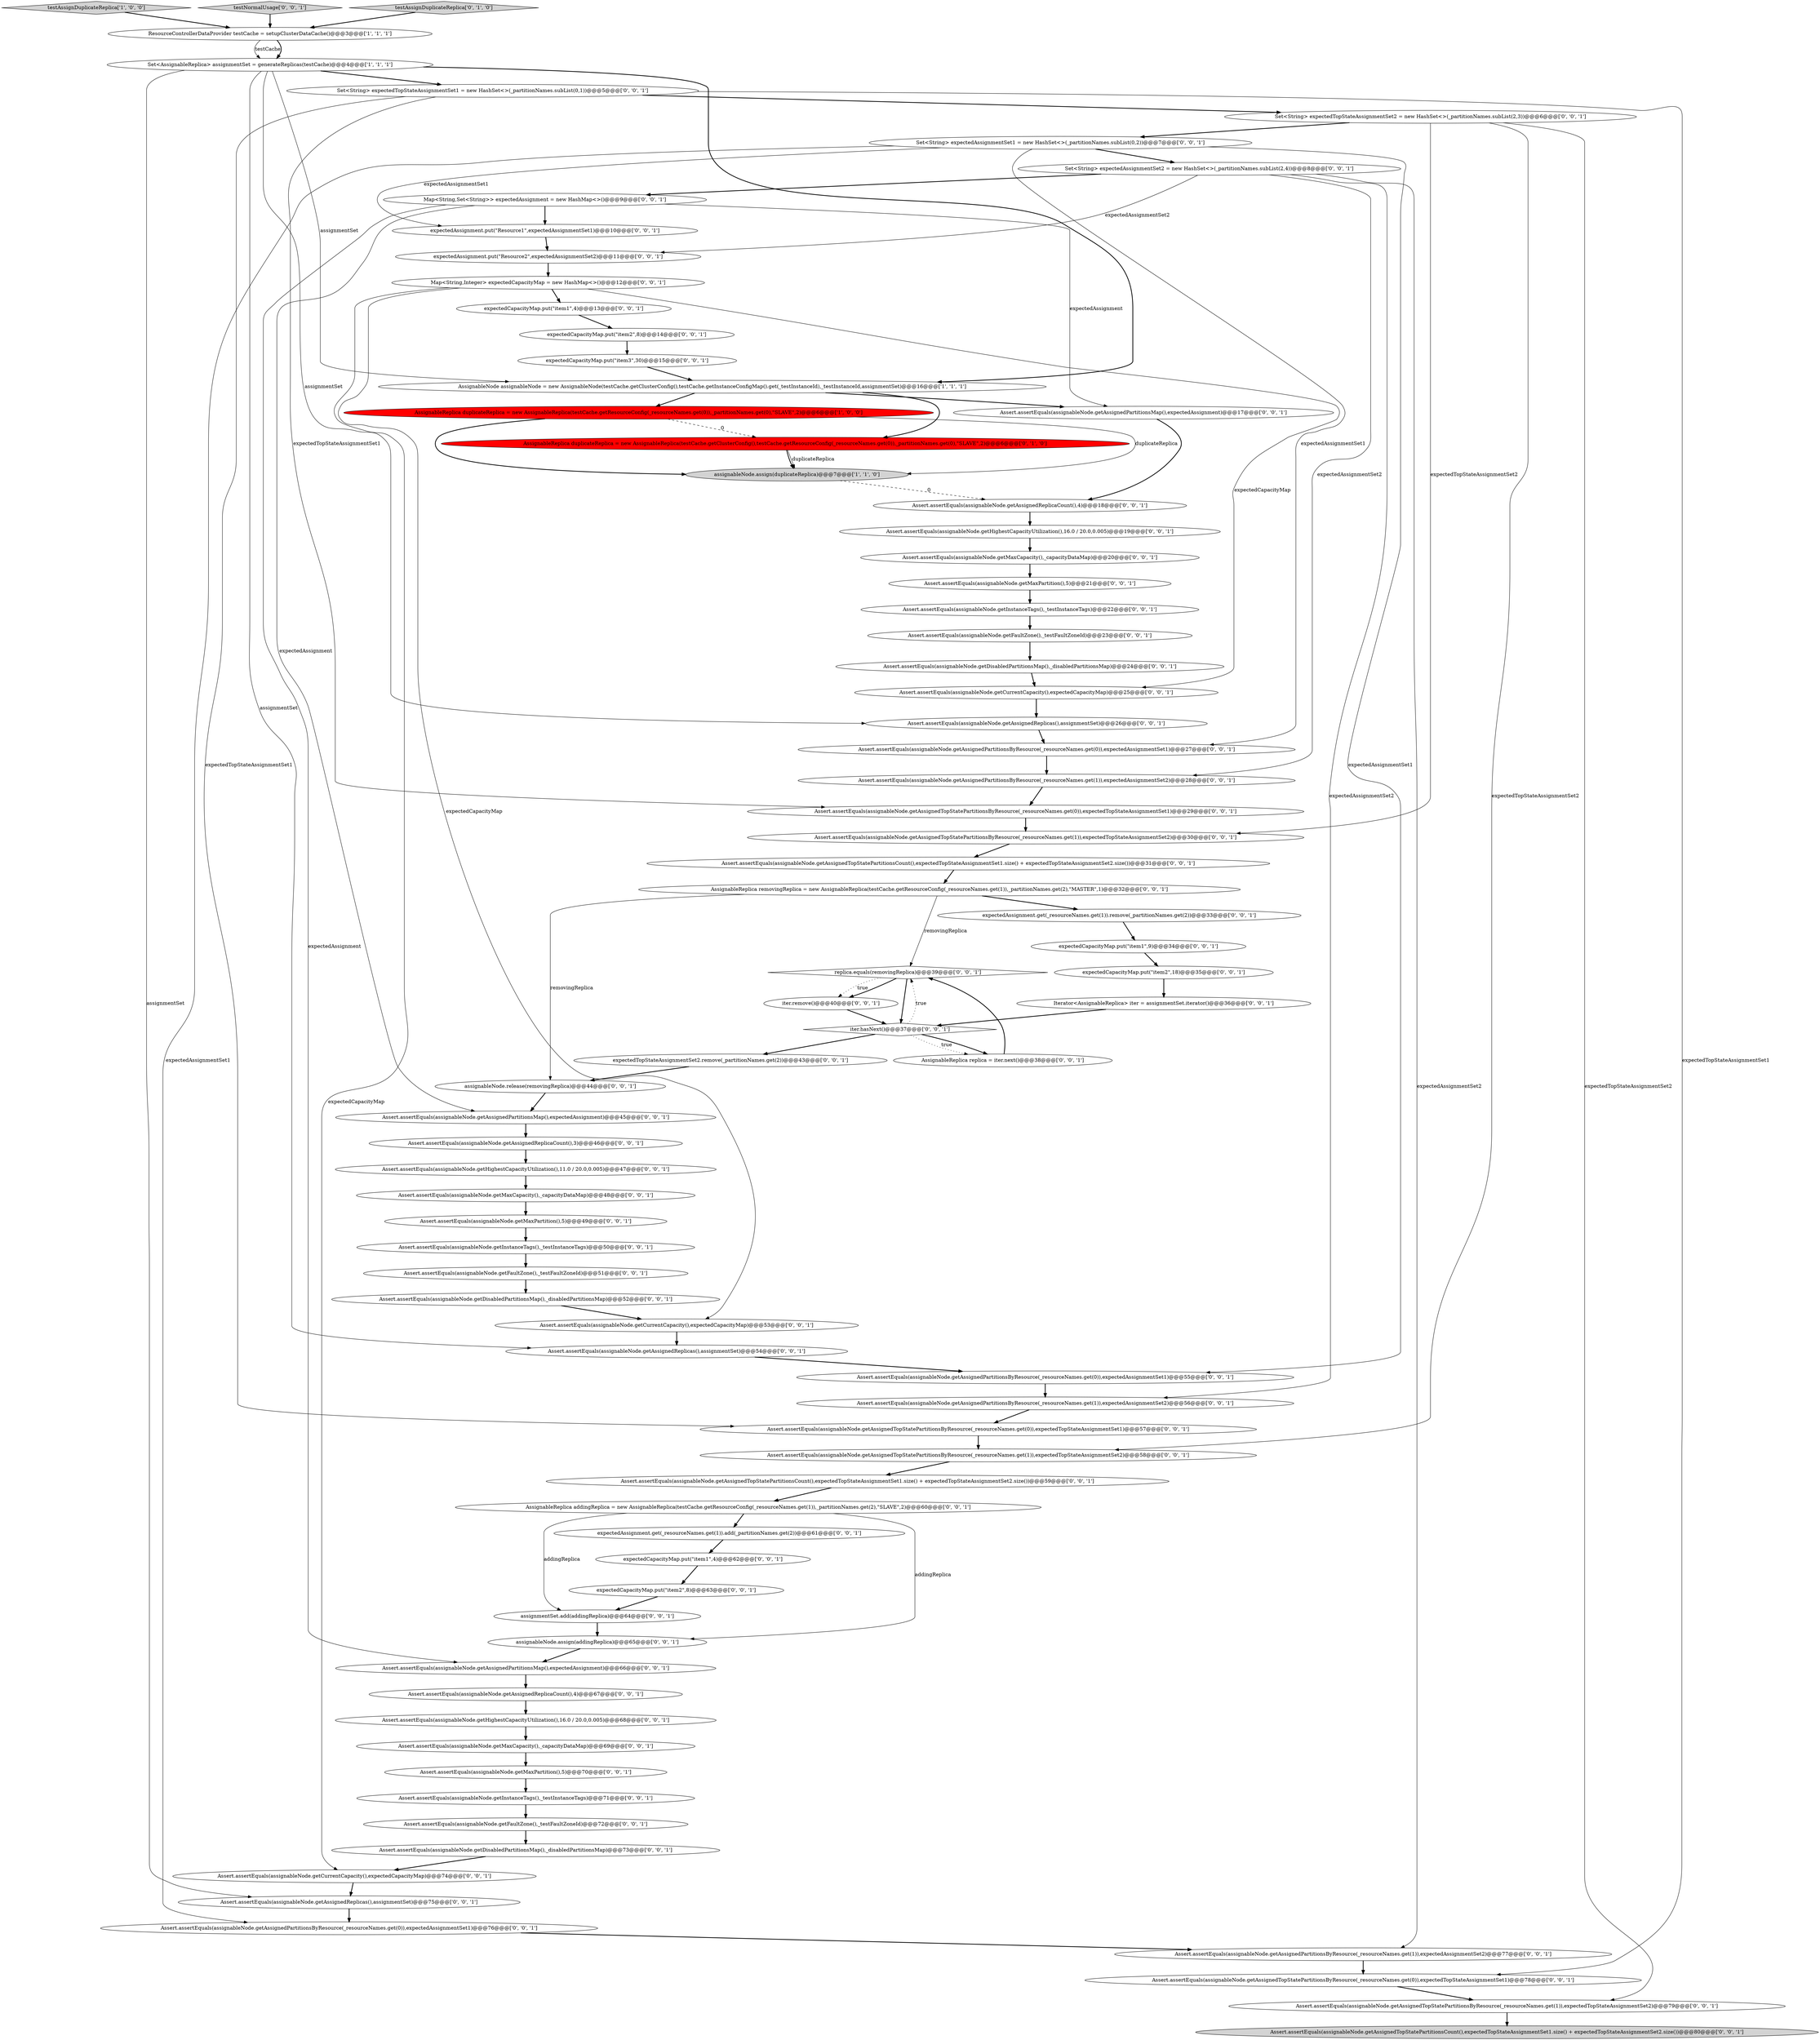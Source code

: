 digraph {
17 [style = filled, label = "Assert.assertEquals(assignableNode.getCurrentCapacity(),expectedCapacityMap)@@@74@@@['0', '0', '1']", fillcolor = white, shape = ellipse image = "AAA0AAABBB3BBB"];
51 [style = filled, label = "Assert.assertEquals(assignableNode.getAssignedTopStatePartitionsByResource(_resourceNames.get(1)),expectedTopStateAssignmentSet2)@@@30@@@['0', '0', '1']", fillcolor = white, shape = ellipse image = "AAA0AAABBB3BBB"];
55 [style = filled, label = "Assert.assertEquals(assignableNode.getFaultZone(),_testFaultZoneId)@@@72@@@['0', '0', '1']", fillcolor = white, shape = ellipse image = "AAA0AAABBB3BBB"];
21 [style = filled, label = "Assert.assertEquals(assignableNode.getMaxPartition(),5)@@@21@@@['0', '0', '1']", fillcolor = white, shape = ellipse image = "AAA0AAABBB3BBB"];
4 [style = filled, label = "testAssignDuplicateReplica['1', '0', '0']", fillcolor = lightgray, shape = diamond image = "AAA0AAABBB1BBB"];
26 [style = filled, label = "Assert.assertEquals(assignableNode.getHighestCapacityUtilization(),16.0 / 20.0,0.005)@@@68@@@['0', '0', '1']", fillcolor = white, shape = ellipse image = "AAA0AAABBB3BBB"];
39 [style = filled, label = "Set<String> expectedAssignmentSet1 = new HashSet<>(_partitionNames.subList(0,2))@@@7@@@['0', '0', '1']", fillcolor = white, shape = ellipse image = "AAA0AAABBB3BBB"];
18 [style = filled, label = "assignableNode.assign(addingReplica)@@@65@@@['0', '0', '1']", fillcolor = white, shape = ellipse image = "AAA0AAABBB3BBB"];
70 [style = filled, label = "expectedAssignment.get(_resourceNames.get(1)).add(_partitionNames.get(2))@@@61@@@['0', '0', '1']", fillcolor = white, shape = ellipse image = "AAA0AAABBB3BBB"];
74 [style = filled, label = "Assert.assertEquals(assignableNode.getAssignedPartitionsMap(),expectedAssignment)@@@66@@@['0', '0', '1']", fillcolor = white, shape = ellipse image = "AAA0AAABBB3BBB"];
34 [style = filled, label = "Assert.assertEquals(assignableNode.getDisabledPartitionsMap(),_disabledPartitionsMap)@@@24@@@['0', '0', '1']", fillcolor = white, shape = ellipse image = "AAA0AAABBB3BBB"];
36 [style = filled, label = "AssignableReplica replica = iter.next()@@@38@@@['0', '0', '1']", fillcolor = white, shape = ellipse image = "AAA0AAABBB3BBB"];
45 [style = filled, label = "testNormalUsage['0', '0', '1']", fillcolor = lightgray, shape = diamond image = "AAA0AAABBB3BBB"];
0 [style = filled, label = "assignableNode.assign(duplicateReplica)@@@7@@@['1', '1', '0']", fillcolor = lightgray, shape = ellipse image = "AAA0AAABBB1BBB"];
3 [style = filled, label = "AssignableNode assignableNode = new AssignableNode(testCache.getClusterConfig(),testCache.getInstanceConfigMap().get(_testInstanceId),_testInstanceId,assignmentSet)@@@16@@@['1', '1', '1']", fillcolor = white, shape = ellipse image = "AAA0AAABBB1BBB"];
49 [style = filled, label = "Assert.assertEquals(assignableNode.getAssignedPartitionsMap(),expectedAssignment)@@@45@@@['0', '0', '1']", fillcolor = white, shape = ellipse image = "AAA0AAABBB3BBB"];
53 [style = filled, label = "Assert.assertEquals(assignableNode.getMaxCapacity(),_capacityDataMap)@@@48@@@['0', '0', '1']", fillcolor = white, shape = ellipse image = "AAA0AAABBB3BBB"];
72 [style = filled, label = "Assert.assertEquals(assignableNode.getAssignedTopStatePartitionsCount(),expectedTopStateAssignmentSet1.size() + expectedTopStateAssignmentSet2.size())@@@31@@@['0', '0', '1']", fillcolor = white, shape = ellipse image = "AAA0AAABBB3BBB"];
77 [style = filled, label = "replica.equals(removingReplica)@@@39@@@['0', '0', '1']", fillcolor = white, shape = diamond image = "AAA0AAABBB3BBB"];
42 [style = filled, label = "Assert.assertEquals(assignableNode.getFaultZone(),_testFaultZoneId)@@@23@@@['0', '0', '1']", fillcolor = white, shape = ellipse image = "AAA0AAABBB3BBB"];
10 [style = filled, label = "expectedCapacityMap.put(\"item2\",8)@@@63@@@['0', '0', '1']", fillcolor = white, shape = ellipse image = "AAA0AAABBB3BBB"];
69 [style = filled, label = "Assert.assertEquals(assignableNode.getAssignedPartitionsByResource(_resourceNames.get(1)),expectedAssignmentSet2)@@@56@@@['0', '0', '1']", fillcolor = white, shape = ellipse image = "AAA0AAABBB3BBB"];
76 [style = filled, label = "Assert.assertEquals(assignableNode.getAssignedReplicas(),assignmentSet)@@@54@@@['0', '0', '1']", fillcolor = white, shape = ellipse image = "AAA0AAABBB3BBB"];
71 [style = filled, label = "Assert.assertEquals(assignableNode.getHighestCapacityUtilization(),16.0 / 20.0,0.005)@@@19@@@['0', '0', '1']", fillcolor = white, shape = ellipse image = "AAA0AAABBB3BBB"];
15 [style = filled, label = "expectedAssignment.get(_resourceNames.get(1)).remove(_partitionNames.get(2))@@@33@@@['0', '0', '1']", fillcolor = white, shape = ellipse image = "AAA0AAABBB3BBB"];
5 [style = filled, label = "ResourceControllerDataProvider testCache = setupClusterDataCache()@@@3@@@['1', '1', '1']", fillcolor = white, shape = ellipse image = "AAA0AAABBB1BBB"];
27 [style = filled, label = "assignmentSet.add(addingReplica)@@@64@@@['0', '0', '1']", fillcolor = white, shape = ellipse image = "AAA0AAABBB3BBB"];
63 [style = filled, label = "Assert.assertEquals(assignableNode.getCurrentCapacity(),expectedCapacityMap)@@@25@@@['0', '0', '1']", fillcolor = white, shape = ellipse image = "AAA0AAABBB3BBB"];
67 [style = filled, label = "Iterator<AssignableReplica> iter = assignmentSet.iterator()@@@36@@@['0', '0', '1']", fillcolor = white, shape = ellipse image = "AAA0AAABBB3BBB"];
65 [style = filled, label = "Assert.assertEquals(assignableNode.getAssignedReplicas(),assignmentSet)@@@75@@@['0', '0', '1']", fillcolor = white, shape = ellipse image = "AAA0AAABBB3BBB"];
1 [style = filled, label = "AssignableReplica duplicateReplica = new AssignableReplica(testCache.getResourceConfig(_resourceNames.get(0)),_partitionNames.get(0),\"SLAVE\",2)@@@6@@@['1', '0', '0']", fillcolor = red, shape = ellipse image = "AAA1AAABBB1BBB"];
60 [style = filled, label = "Assert.assertEquals(assignableNode.getAssignedPartitionsByResource(_resourceNames.get(1)),expectedAssignmentSet2)@@@28@@@['0', '0', '1']", fillcolor = white, shape = ellipse image = "AAA0AAABBB3BBB"];
38 [style = filled, label = "Assert.assertEquals(assignableNode.getFaultZone(),_testFaultZoneId)@@@51@@@['0', '0', '1']", fillcolor = white, shape = ellipse image = "AAA0AAABBB3BBB"];
50 [style = filled, label = "iter.hasNext()@@@37@@@['0', '0', '1']", fillcolor = white, shape = diamond image = "AAA0AAABBB3BBB"];
46 [style = filled, label = "Assert.assertEquals(assignableNode.getAssignedTopStatePartitionsByResource(_resourceNames.get(1)),expectedTopStateAssignmentSet2)@@@58@@@['0', '0', '1']", fillcolor = white, shape = ellipse image = "AAA0AAABBB3BBB"];
29 [style = filled, label = "Assert.assertEquals(assignableNode.getAssignedReplicaCount(),3)@@@46@@@['0', '0', '1']", fillcolor = white, shape = ellipse image = "AAA0AAABBB3BBB"];
68 [style = filled, label = "Assert.assertEquals(assignableNode.getCurrentCapacity(),expectedCapacityMap)@@@53@@@['0', '0', '1']", fillcolor = white, shape = ellipse image = "AAA0AAABBB3BBB"];
73 [style = filled, label = "Assert.assertEquals(assignableNode.getAssignedTopStatePartitionsByResource(_resourceNames.get(0)),expectedTopStateAssignmentSet1)@@@78@@@['0', '0', '1']", fillcolor = white, shape = ellipse image = "AAA0AAABBB3BBB"];
66 [style = filled, label = "Assert.assertEquals(assignableNode.getHighestCapacityUtilization(),11.0 / 20.0,0.005)@@@47@@@['0', '0', '1']", fillcolor = white, shape = ellipse image = "AAA0AAABBB3BBB"];
31 [style = filled, label = "expectedTopStateAssignmentSet2.remove(_partitionNames.get(2))@@@43@@@['0', '0', '1']", fillcolor = white, shape = ellipse image = "AAA0AAABBB3BBB"];
47 [style = filled, label = "Assert.assertEquals(assignableNode.getAssignedTopStatePartitionsByResource(_resourceNames.get(0)),expectedTopStateAssignmentSet1)@@@57@@@['0', '0', '1']", fillcolor = white, shape = ellipse image = "AAA0AAABBB3BBB"];
8 [style = filled, label = "expectedCapacityMap.put(\"item1\",4)@@@13@@@['0', '0', '1']", fillcolor = white, shape = ellipse image = "AAA0AAABBB3BBB"];
32 [style = filled, label = "Map<String,Integer> expectedCapacityMap = new HashMap<>()@@@12@@@['0', '0', '1']", fillcolor = white, shape = ellipse image = "AAA0AAABBB3BBB"];
54 [style = filled, label = "AssignableReplica removingReplica = new AssignableReplica(testCache.getResourceConfig(_resourceNames.get(1)),_partitionNames.get(2),\"MASTER\",1)@@@32@@@['0', '0', '1']", fillcolor = white, shape = ellipse image = "AAA0AAABBB3BBB"];
61 [style = filled, label = "Set<String> expectedTopStateAssignmentSet1 = new HashSet<>(_partitionNames.subList(0,1))@@@5@@@['0', '0', '1']", fillcolor = white, shape = ellipse image = "AAA0AAABBB3BBB"];
75 [style = filled, label = "Assert.assertEquals(assignableNode.getInstanceTags(),_testInstanceTags)@@@50@@@['0', '0', '1']", fillcolor = white, shape = ellipse image = "AAA0AAABBB3BBB"];
79 [style = filled, label = "Assert.assertEquals(assignableNode.getAssignedTopStatePartitionsCount(),expectedTopStateAssignmentSet1.size() + expectedTopStateAssignmentSet2.size())@@@80@@@['0', '0', '1']", fillcolor = lightgray, shape = ellipse image = "AAA0AAABBB3BBB"];
6 [style = filled, label = "testAssignDuplicateReplica['0', '1', '0']", fillcolor = lightgray, shape = diamond image = "AAA0AAABBB2BBB"];
28 [style = filled, label = "Assert.assertEquals(assignableNode.getDisabledPartitionsMap(),_disabledPartitionsMap)@@@52@@@['0', '0', '1']", fillcolor = white, shape = ellipse image = "AAA0AAABBB3BBB"];
64 [style = filled, label = "assignableNode.release(removingReplica)@@@44@@@['0', '0', '1']", fillcolor = white, shape = ellipse image = "AAA0AAABBB3BBB"];
58 [style = filled, label = "Assert.assertEquals(assignableNode.getAssignedTopStatePartitionsByResource(_resourceNames.get(1)),expectedTopStateAssignmentSet2)@@@79@@@['0', '0', '1']", fillcolor = white, shape = ellipse image = "AAA0AAABBB3BBB"];
59 [style = filled, label = "Assert.assertEquals(assignableNode.getAssignedReplicas(),assignmentSet)@@@26@@@['0', '0', '1']", fillcolor = white, shape = ellipse image = "AAA0AAABBB3BBB"];
81 [style = filled, label = "Set<String> expectedAssignmentSet2 = new HashSet<>(_partitionNames.subList(2,4))@@@8@@@['0', '0', '1']", fillcolor = white, shape = ellipse image = "AAA0AAABBB3BBB"];
43 [style = filled, label = "AssignableReplica addingReplica = new AssignableReplica(testCache.getResourceConfig(_resourceNames.get(1)),_partitionNames.get(2),\"SLAVE\",2)@@@60@@@['0', '0', '1']", fillcolor = white, shape = ellipse image = "AAA0AAABBB3BBB"];
80 [style = filled, label = "Assert.assertEquals(assignableNode.getMaxPartition(),5)@@@70@@@['0', '0', '1']", fillcolor = white, shape = ellipse image = "AAA0AAABBB3BBB"];
33 [style = filled, label = "Assert.assertEquals(assignableNode.getInstanceTags(),_testInstanceTags)@@@22@@@['0', '0', '1']", fillcolor = white, shape = ellipse image = "AAA0AAABBB3BBB"];
20 [style = filled, label = "iter.remove()@@@40@@@['0', '0', '1']", fillcolor = white, shape = ellipse image = "AAA0AAABBB3BBB"];
14 [style = filled, label = "Assert.assertEquals(assignableNode.getAssignedReplicaCount(),4)@@@18@@@['0', '0', '1']", fillcolor = white, shape = ellipse image = "AAA0AAABBB3BBB"];
35 [style = filled, label = "Assert.assertEquals(assignableNode.getAssignedPartitionsByResource(_resourceNames.get(0)),expectedAssignmentSet1)@@@76@@@['0', '0', '1']", fillcolor = white, shape = ellipse image = "AAA0AAABBB3BBB"];
57 [style = filled, label = "Assert.assertEquals(assignableNode.getDisabledPartitionsMap(),_disabledPartitionsMap)@@@73@@@['0', '0', '1']", fillcolor = white, shape = ellipse image = "AAA0AAABBB3BBB"];
56 [style = filled, label = "expectedAssignment.put(\"Resource1\",expectedAssignmentSet1)@@@10@@@['0', '0', '1']", fillcolor = white, shape = ellipse image = "AAA0AAABBB3BBB"];
52 [style = filled, label = "Assert.assertEquals(assignableNode.getAssignedTopStatePartitionsByResource(_resourceNames.get(0)),expectedTopStateAssignmentSet1)@@@29@@@['0', '0', '1']", fillcolor = white, shape = ellipse image = "AAA0AAABBB3BBB"];
9 [style = filled, label = "Assert.assertEquals(assignableNode.getMaxPartition(),5)@@@49@@@['0', '0', '1']", fillcolor = white, shape = ellipse image = "AAA0AAABBB3BBB"];
16 [style = filled, label = "expectedCapacityMap.put(\"item1\",4)@@@62@@@['0', '0', '1']", fillcolor = white, shape = ellipse image = "AAA0AAABBB3BBB"];
7 [style = filled, label = "AssignableReplica duplicateReplica = new AssignableReplica(testCache.getClusterConfig(),testCache.getResourceConfig(_resourceNames.get(0)),_partitionNames.get(0),\"SLAVE\",2)@@@6@@@['0', '1', '0']", fillcolor = red, shape = ellipse image = "AAA1AAABBB2BBB"];
48 [style = filled, label = "Map<String,Set<String>> expectedAssignment = new HashMap<>()@@@9@@@['0', '0', '1']", fillcolor = white, shape = ellipse image = "AAA0AAABBB3BBB"];
44 [style = filled, label = "Assert.assertEquals(assignableNode.getAssignedPartitionsByResource(_resourceNames.get(1)),expectedAssignmentSet2)@@@77@@@['0', '0', '1']", fillcolor = white, shape = ellipse image = "AAA0AAABBB3BBB"];
12 [style = filled, label = "expectedCapacityMap.put(\"item2\",18)@@@35@@@['0', '0', '1']", fillcolor = white, shape = ellipse image = "AAA0AAABBB3BBB"];
37 [style = filled, label = "Assert.assertEquals(assignableNode.getAssignedTopStatePartitionsCount(),expectedTopStateAssignmentSet1.size() + expectedTopStateAssignmentSet2.size())@@@59@@@['0', '0', '1']", fillcolor = white, shape = ellipse image = "AAA0AAABBB3BBB"];
62 [style = filled, label = "expectedCapacityMap.put(\"item1\",9)@@@34@@@['0', '0', '1']", fillcolor = white, shape = ellipse image = "AAA0AAABBB3BBB"];
19 [style = filled, label = "expectedAssignment.put(\"Resource2\",expectedAssignmentSet2)@@@11@@@['0', '0', '1']", fillcolor = white, shape = ellipse image = "AAA0AAABBB3BBB"];
23 [style = filled, label = "Assert.assertEquals(assignableNode.getAssignedPartitionsByResource(_resourceNames.get(0)),expectedAssignmentSet1)@@@55@@@['0', '0', '1']", fillcolor = white, shape = ellipse image = "AAA0AAABBB3BBB"];
25 [style = filled, label = "Assert.assertEquals(assignableNode.getInstanceTags(),_testInstanceTags)@@@71@@@['0', '0', '1']", fillcolor = white, shape = ellipse image = "AAA0AAABBB3BBB"];
30 [style = filled, label = "expectedCapacityMap.put(\"item2\",8)@@@14@@@['0', '0', '1']", fillcolor = white, shape = ellipse image = "AAA0AAABBB3BBB"];
78 [style = filled, label = "Assert.assertEquals(assignableNode.getMaxCapacity(),_capacityDataMap)@@@20@@@['0', '0', '1']", fillcolor = white, shape = ellipse image = "AAA0AAABBB3BBB"];
41 [style = filled, label = "Assert.assertEquals(assignableNode.getAssignedPartitionsMap(),expectedAssignment)@@@17@@@['0', '0', '1']", fillcolor = white, shape = ellipse image = "AAA0AAABBB3BBB"];
40 [style = filled, label = "Assert.assertEquals(assignableNode.getAssignedPartitionsByResource(_resourceNames.get(0)),expectedAssignmentSet1)@@@27@@@['0', '0', '1']", fillcolor = white, shape = ellipse image = "AAA0AAABBB3BBB"];
22 [style = filled, label = "Assert.assertEquals(assignableNode.getMaxCapacity(),_capacityDataMap)@@@69@@@['0', '0', '1']", fillcolor = white, shape = ellipse image = "AAA0AAABBB3BBB"];
11 [style = filled, label = "expectedCapacityMap.put(\"item3\",30)@@@15@@@['0', '0', '1']", fillcolor = white, shape = ellipse image = "AAA0AAABBB3BBB"];
2 [style = filled, label = "Set<AssignableReplica> assignmentSet = generateReplicas(testCache)@@@4@@@['1', '1', '1']", fillcolor = white, shape = ellipse image = "AAA0AAABBB1BBB"];
24 [style = filled, label = "Assert.assertEquals(assignableNode.getAssignedReplicaCount(),4)@@@67@@@['0', '0', '1']", fillcolor = white, shape = ellipse image = "AAA0AAABBB3BBB"];
13 [style = filled, label = "Set<String> expectedTopStateAssignmentSet2 = new HashSet<>(_partitionNames.subList(2,3))@@@6@@@['0', '0', '1']", fillcolor = white, shape = ellipse image = "AAA0AAABBB3BBB"];
8->30 [style = bold, label=""];
13->58 [style = solid, label="expectedTopStateAssignmentSet2"];
80->25 [style = bold, label=""];
73->58 [style = bold, label=""];
48->74 [style = solid, label="expectedAssignment"];
54->77 [style = solid, label="removingReplica"];
75->38 [style = bold, label=""];
81->44 [style = solid, label="expectedAssignmentSet2"];
2->61 [style = bold, label=""];
26->22 [style = bold, label=""];
30->11 [style = bold, label=""];
37->43 [style = bold, label=""];
78->21 [style = bold, label=""];
55->57 [style = bold, label=""];
2->65 [style = solid, label="assignmentSet"];
33->42 [style = bold, label=""];
22->80 [style = bold, label=""];
61->52 [style = solid, label="expectedTopStateAssignmentSet1"];
36->77 [style = bold, label=""];
1->7 [style = dashed, label="0"];
32->17 [style = solid, label="expectedCapacityMap"];
7->0 [style = solid, label="duplicateReplica"];
43->70 [style = bold, label=""];
48->41 [style = solid, label="expectedAssignment"];
32->68 [style = solid, label="expectedCapacityMap"];
39->35 [style = solid, label="expectedAssignmentSet1"];
43->18 [style = solid, label="addingReplica"];
2->59 [style = solid, label="assignmentSet"];
35->44 [style = bold, label=""];
81->48 [style = bold, label=""];
43->27 [style = solid, label="addingReplica"];
38->28 [style = bold, label=""];
68->76 [style = bold, label=""];
44->73 [style = bold, label=""];
25->55 [style = bold, label=""];
50->77 [style = dotted, label="true"];
39->81 [style = bold, label=""];
61->13 [style = bold, label=""];
7->0 [style = bold, label=""];
29->66 [style = bold, label=""];
1->0 [style = bold, label=""];
50->36 [style = dotted, label="true"];
17->65 [style = bold, label=""];
14->71 [style = bold, label=""];
46->37 [style = bold, label=""];
58->79 [style = bold, label=""];
76->23 [style = bold, label=""];
3->7 [style = bold, label=""];
50->31 [style = bold, label=""];
54->64 [style = solid, label="removingReplica"];
39->56 [style = solid, label="expectedAssignmentSet1"];
52->51 [style = bold, label=""];
2->3 [style = solid, label="assignmentSet"];
71->78 [style = bold, label=""];
61->73 [style = solid, label="expectedTopStateAssignmentSet1"];
13->51 [style = solid, label="expectedTopStateAssignmentSet2"];
27->18 [style = bold, label=""];
57->17 [style = bold, label=""];
74->24 [style = bold, label=""];
3->1 [style = bold, label=""];
81->60 [style = solid, label="expectedAssignmentSet2"];
63->59 [style = bold, label=""];
48->49 [style = solid, label="expectedAssignment"];
2->3 [style = bold, label=""];
5->2 [style = solid, label="testCache"];
77->20 [style = dotted, label="true"];
65->35 [style = bold, label=""];
13->39 [style = bold, label=""];
2->76 [style = solid, label="assignmentSet"];
51->72 [style = bold, label=""];
54->15 [style = bold, label=""];
70->16 [style = bold, label=""];
24->26 [style = bold, label=""];
6->5 [style = bold, label=""];
32->8 [style = bold, label=""];
39->23 [style = solid, label="expectedAssignmentSet1"];
19->32 [style = bold, label=""];
11->3 [style = bold, label=""];
3->41 [style = bold, label=""];
13->46 [style = solid, label="expectedTopStateAssignmentSet2"];
81->19 [style = solid, label="expectedAssignmentSet2"];
60->52 [style = bold, label=""];
53->9 [style = bold, label=""];
18->74 [style = bold, label=""];
4->5 [style = bold, label=""];
61->47 [style = solid, label="expectedTopStateAssignmentSet1"];
41->14 [style = bold, label=""];
49->29 [style = bold, label=""];
20->50 [style = bold, label=""];
9->75 [style = bold, label=""];
77->20 [style = bold, label=""];
42->34 [style = bold, label=""];
48->56 [style = bold, label=""];
66->53 [style = bold, label=""];
16->10 [style = bold, label=""];
39->40 [style = solid, label="expectedAssignmentSet1"];
10->27 [style = bold, label=""];
21->33 [style = bold, label=""];
59->40 [style = bold, label=""];
28->68 [style = bold, label=""];
72->54 [style = bold, label=""];
15->62 [style = bold, label=""];
47->46 [style = bold, label=""];
1->0 [style = solid, label="duplicateReplica"];
0->14 [style = dashed, label="0"];
32->63 [style = solid, label="expectedCapacityMap"];
5->2 [style = bold, label=""];
67->50 [style = bold, label=""];
62->12 [style = bold, label=""];
50->36 [style = bold, label=""];
81->69 [style = solid, label="expectedAssignmentSet2"];
23->69 [style = bold, label=""];
56->19 [style = bold, label=""];
69->47 [style = bold, label=""];
31->64 [style = bold, label=""];
64->49 [style = bold, label=""];
40->60 [style = bold, label=""];
77->50 [style = bold, label=""];
12->67 [style = bold, label=""];
45->5 [style = bold, label=""];
34->63 [style = bold, label=""];
}
